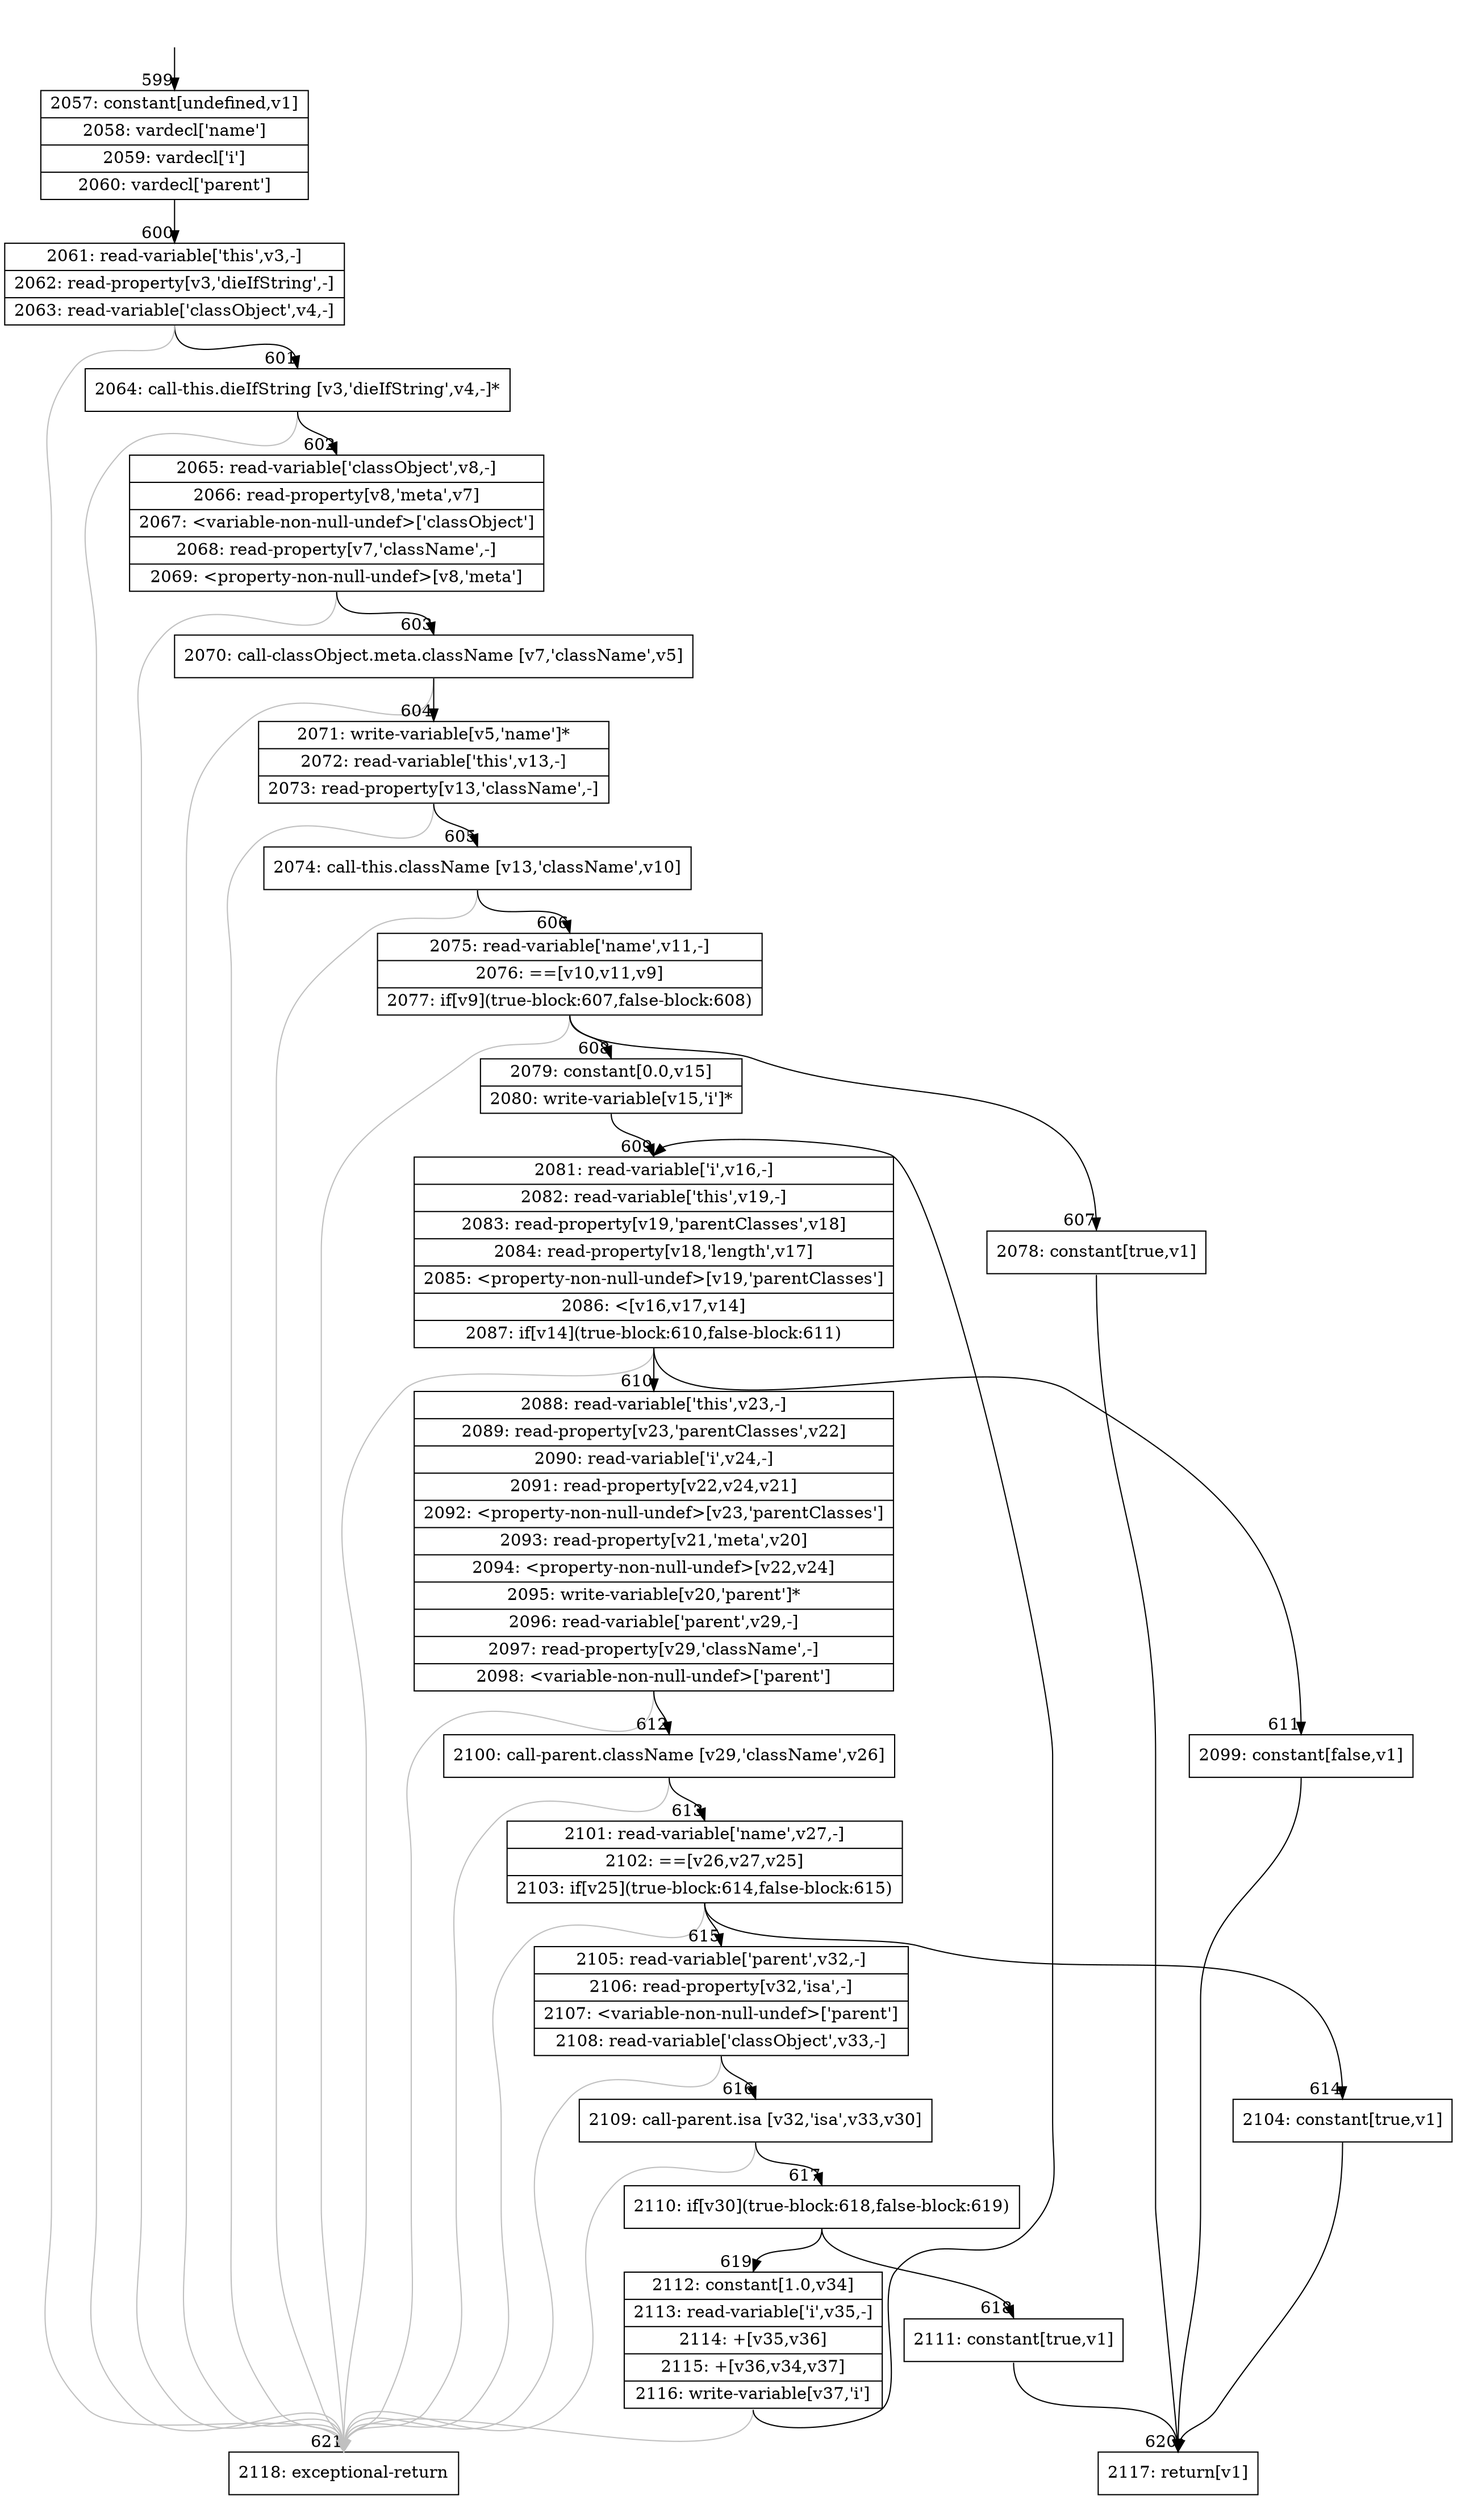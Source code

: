 digraph {
rankdir="TD"
BB_entry62[shape=none,label=""];
BB_entry62 -> BB599 [tailport=s, headport=n, headlabel="    599"]
BB599 [shape=record label="{2057: constant[undefined,v1]|2058: vardecl['name']|2059: vardecl['i']|2060: vardecl['parent']}" ] 
BB599 -> BB600 [tailport=s, headport=n, headlabel="      600"]
BB600 [shape=record label="{2061: read-variable['this',v3,-]|2062: read-property[v3,'dieIfString',-]|2063: read-variable['classObject',v4,-]}" ] 
BB600 -> BB601 [tailport=s, headport=n, headlabel="      601"]
BB600 -> BB621 [tailport=s, headport=n, color=gray, headlabel="      621"]
BB601 [shape=record label="{2064: call-this.dieIfString [v3,'dieIfString',v4,-]*}" ] 
BB601 -> BB602 [tailport=s, headport=n, headlabel="      602"]
BB601 -> BB621 [tailport=s, headport=n, color=gray]
BB602 [shape=record label="{2065: read-variable['classObject',v8,-]|2066: read-property[v8,'meta',v7]|2067: \<variable-non-null-undef\>['classObject']|2068: read-property[v7,'className',-]|2069: \<property-non-null-undef\>[v8,'meta']}" ] 
BB602 -> BB603 [tailport=s, headport=n, headlabel="      603"]
BB602 -> BB621 [tailport=s, headport=n, color=gray]
BB603 [shape=record label="{2070: call-classObject.meta.className [v7,'className',v5]}" ] 
BB603 -> BB604 [tailport=s, headport=n, headlabel="      604"]
BB603 -> BB621 [tailport=s, headport=n, color=gray]
BB604 [shape=record label="{2071: write-variable[v5,'name']*|2072: read-variable['this',v13,-]|2073: read-property[v13,'className',-]}" ] 
BB604 -> BB605 [tailport=s, headport=n, headlabel="      605"]
BB604 -> BB621 [tailport=s, headport=n, color=gray]
BB605 [shape=record label="{2074: call-this.className [v13,'className',v10]}" ] 
BB605 -> BB606 [tailport=s, headport=n, headlabel="      606"]
BB605 -> BB621 [tailport=s, headport=n, color=gray]
BB606 [shape=record label="{2075: read-variable['name',v11,-]|2076: ==[v10,v11,v9]|2077: if[v9](true-block:607,false-block:608)}" ] 
BB606 -> BB607 [tailport=s, headport=n, headlabel="      607"]
BB606 -> BB608 [tailport=s, headport=n, headlabel="      608"]
BB606 -> BB621 [tailport=s, headport=n, color=gray]
BB607 [shape=record label="{2078: constant[true,v1]}" ] 
BB607 -> BB620 [tailport=s, headport=n, headlabel="      620"]
BB608 [shape=record label="{2079: constant[0.0,v15]|2080: write-variable[v15,'i']*}" ] 
BB608 -> BB609 [tailport=s, headport=n, headlabel="      609"]
BB609 [shape=record label="{2081: read-variable['i',v16,-]|2082: read-variable['this',v19,-]|2083: read-property[v19,'parentClasses',v18]|2084: read-property[v18,'length',v17]|2085: \<property-non-null-undef\>[v19,'parentClasses']|2086: \<[v16,v17,v14]|2087: if[v14](true-block:610,false-block:611)}" ] 
BB609 -> BB610 [tailport=s, headport=n, headlabel="      610"]
BB609 -> BB611 [tailport=s, headport=n, headlabel="      611"]
BB609 -> BB621 [tailport=s, headport=n, color=gray]
BB610 [shape=record label="{2088: read-variable['this',v23,-]|2089: read-property[v23,'parentClasses',v22]|2090: read-variable['i',v24,-]|2091: read-property[v22,v24,v21]|2092: \<property-non-null-undef\>[v23,'parentClasses']|2093: read-property[v21,'meta',v20]|2094: \<property-non-null-undef\>[v22,v24]|2095: write-variable[v20,'parent']*|2096: read-variable['parent',v29,-]|2097: read-property[v29,'className',-]|2098: \<variable-non-null-undef\>['parent']}" ] 
BB610 -> BB612 [tailport=s, headport=n, headlabel="      612"]
BB610 -> BB621 [tailport=s, headport=n, color=gray]
BB611 [shape=record label="{2099: constant[false,v1]}" ] 
BB611 -> BB620 [tailport=s, headport=n]
BB612 [shape=record label="{2100: call-parent.className [v29,'className',v26]}" ] 
BB612 -> BB613 [tailport=s, headport=n, headlabel="      613"]
BB612 -> BB621 [tailport=s, headport=n, color=gray]
BB613 [shape=record label="{2101: read-variable['name',v27,-]|2102: ==[v26,v27,v25]|2103: if[v25](true-block:614,false-block:615)}" ] 
BB613 -> BB614 [tailport=s, headport=n, headlabel="      614"]
BB613 -> BB615 [tailport=s, headport=n, headlabel="      615"]
BB613 -> BB621 [tailport=s, headport=n, color=gray]
BB614 [shape=record label="{2104: constant[true,v1]}" ] 
BB614 -> BB620 [tailport=s, headport=n]
BB615 [shape=record label="{2105: read-variable['parent',v32,-]|2106: read-property[v32,'isa',-]|2107: \<variable-non-null-undef\>['parent']|2108: read-variable['classObject',v33,-]}" ] 
BB615 -> BB616 [tailport=s, headport=n, headlabel="      616"]
BB615 -> BB621 [tailport=s, headport=n, color=gray]
BB616 [shape=record label="{2109: call-parent.isa [v32,'isa',v33,v30]}" ] 
BB616 -> BB617 [tailport=s, headport=n, headlabel="      617"]
BB616 -> BB621 [tailport=s, headport=n, color=gray]
BB617 [shape=record label="{2110: if[v30](true-block:618,false-block:619)}" ] 
BB617 -> BB618 [tailport=s, headport=n, headlabel="      618"]
BB617 -> BB619 [tailport=s, headport=n, headlabel="      619"]
BB618 [shape=record label="{2111: constant[true,v1]}" ] 
BB618 -> BB620 [tailport=s, headport=n]
BB619 [shape=record label="{2112: constant[1.0,v34]|2113: read-variable['i',v35,-]|2114: +[v35,v36]|2115: +[v36,v34,v37]|2116: write-variable[v37,'i']}" ] 
BB619 -> BB609 [tailport=s, headport=n]
BB619 -> BB621 [tailport=s, headport=n, color=gray]
BB620 [shape=record label="{2117: return[v1]}" ] 
BB621 [shape=record label="{2118: exceptional-return}" ] 
//#$~ 654
}
